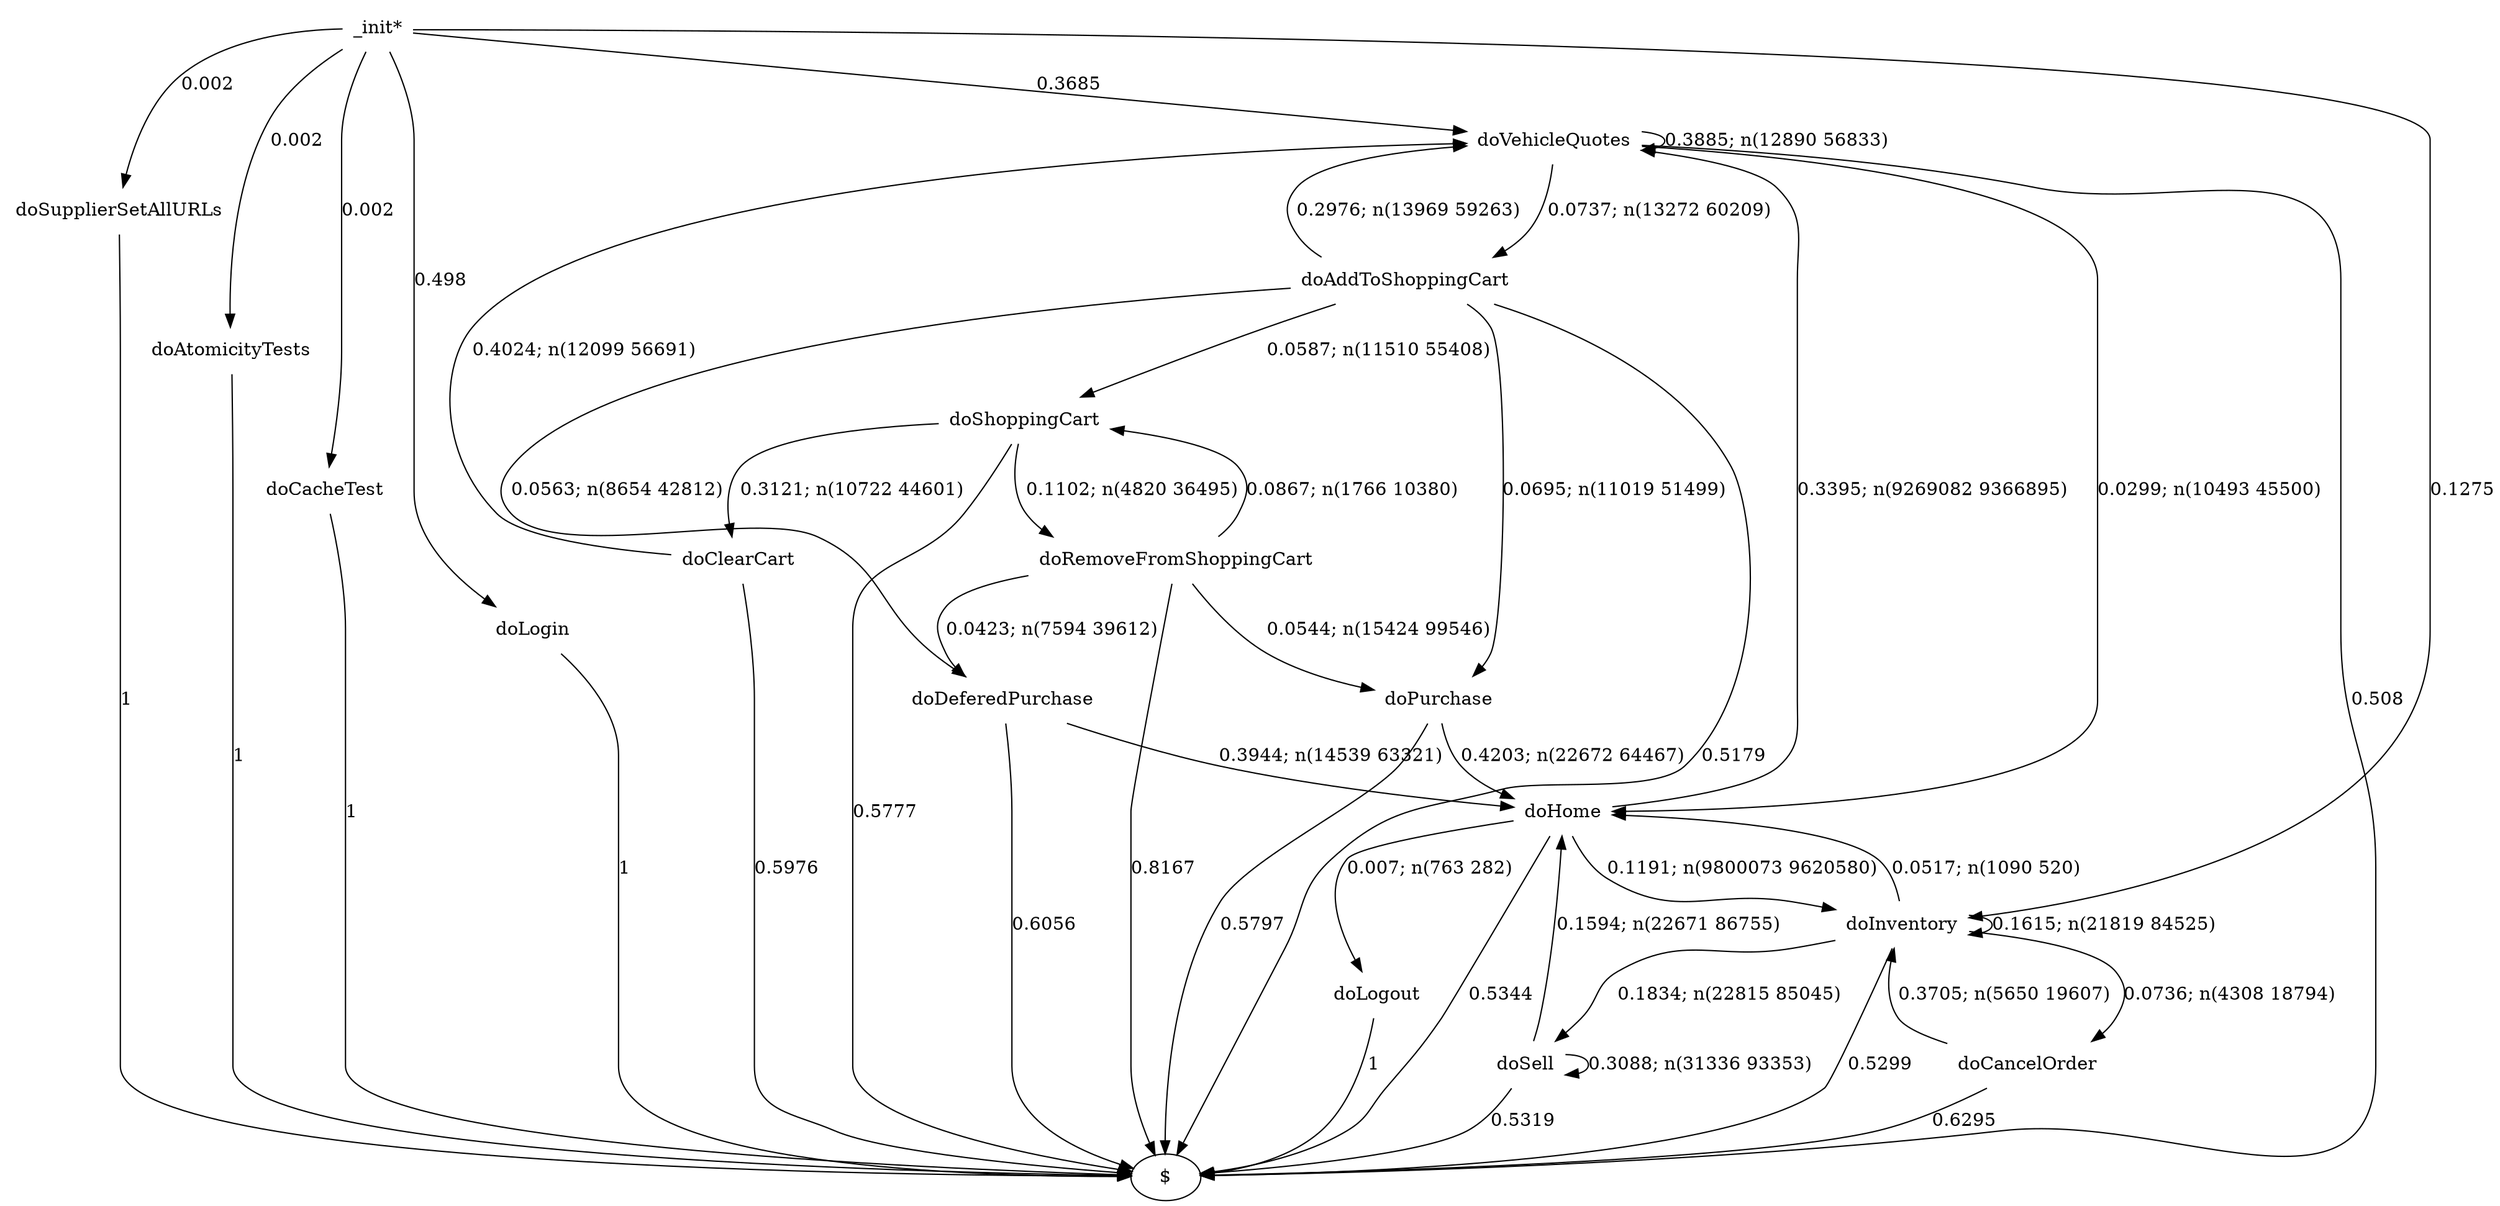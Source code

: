 digraph G {"_init*" [label="_init*",shape=none];"doSupplierSetAllURLs" [label="doSupplierSetAllURLs",shape=none];"doAtomicityTests" [label="doAtomicityTests",shape=none];"doCacheTest" [label="doCacheTest",shape=none];"doLogin" [label="doLogin",shape=none];"doVehicleQuotes" [label="doVehicleQuotes",shape=none];"doAddToShoppingCart" [label="doAddToShoppingCart",shape=none];"doDeferedPurchase" [label="doDeferedPurchase",shape=none];"doHome" [label="doHome",shape=none];"doShoppingCart" [label="doShoppingCart",shape=none];"doClearCart" [label="doClearCart",shape=none];"doPurchase" [label="doPurchase",shape=none];"doInventory" [label="doInventory",shape=none];"doSell" [label="doSell",shape=none];"doLogout" [label="doLogout",shape=none];"doCancelOrder" [label="doCancelOrder",shape=none];"doRemoveFromShoppingCart" [label="doRemoveFromShoppingCart",shape=none];"_init*"->"doSupplierSetAllURLs" [style=solid,label="0.002"];"_init*"->"doAtomicityTests" [style=solid,label="0.002"];"_init*"->"doCacheTest" [style=solid,label="0.002"];"_init*"->"doLogin" [style=solid,label="0.498"];"_init*"->"doVehicleQuotes" [style=solid,label="0.3685"];"_init*"->"doInventory" [style=solid,label="0.1275"];"doSupplierSetAllURLs"->"$" [style=solid,label="1"];"doAtomicityTests"->"$" [style=solid,label="1"];"doCacheTest"->"$" [style=solid,label="1"];"doLogin"->"$" [style=solid,label="1"];"doVehicleQuotes"->"doVehicleQuotes" [style=solid,label="0.3885; n(12890 56833)"];"doVehicleQuotes"->"doAddToShoppingCart" [style=solid,label="0.0737; n(13272 60209)"];"doVehicleQuotes"->"doHome" [style=solid,label="0.0299; n(10493 45500)"];"doVehicleQuotes"->"$" [style=solid,label="0.508"];"doAddToShoppingCart"->"doVehicleQuotes" [style=solid,label="0.2976; n(13969 59263)"];"doAddToShoppingCart"->"doDeferedPurchase" [style=solid,label="0.0563; n(8654 42812)"];"doAddToShoppingCart"->"doShoppingCart" [style=solid,label="0.0587; n(11510 55408)"];"doAddToShoppingCart"->"doPurchase" [style=solid,label="0.0695; n(11019 51499)"];"doAddToShoppingCart"->"$" [style=solid,label="0.5179"];"doDeferedPurchase"->"doHome" [style=solid,label="0.3944; n(14539 63321)"];"doDeferedPurchase"->"$" [style=solid,label="0.6056"];"doHome"->"doVehicleQuotes" [style=solid,label="0.3395; n(9269082 9366895)"];"doHome"->"doInventory" [style=solid,label="0.1191; n(9800073 9620580)"];"doHome"->"doLogout" [style=solid,label="0.007; n(763 282)"];"doHome"->"$" [style=solid,label="0.5344"];"doShoppingCart"->"doClearCart" [style=solid,label="0.3121; n(10722 44601)"];"doShoppingCart"->"doRemoveFromShoppingCart" [style=solid,label="0.1102; n(4820 36495)"];"doShoppingCart"->"$" [style=solid,label="0.5777"];"doClearCart"->"doVehicleQuotes" [style=solid,label="0.4024; n(12099 56691)"];"doClearCart"->"$" [style=solid,label="0.5976"];"doPurchase"->"doHome" [style=solid,label="0.4203; n(22672 64467)"];"doPurchase"->"$" [style=solid,label="0.5797"];"doInventory"->"doHome" [style=solid,label="0.0517; n(1090 520)"];"doInventory"->"doInventory" [style=solid,label="0.1615; n(21819 84525)"];"doInventory"->"doSell" [style=solid,label="0.1834; n(22815 85045)"];"doInventory"->"doCancelOrder" [style=solid,label="0.0736; n(4308 18794)"];"doInventory"->"$" [style=solid,label="0.5299"];"doSell"->"doHome" [style=solid,label="0.1594; n(22671 86755)"];"doSell"->"doSell" [style=solid,label="0.3088; n(31336 93353)"];"doSell"->"$" [style=solid,label="0.5319"];"doLogout"->"$" [style=solid,label="1"];"doCancelOrder"->"doInventory" [style=solid,label="0.3705; n(5650 19607)"];"doCancelOrder"->"$" [style=solid,label="0.6295"];"doRemoveFromShoppingCart"->"doDeferedPurchase" [style=solid,label="0.0423; n(7594 39612)"];"doRemoveFromShoppingCart"->"doShoppingCart" [style=solid,label="0.0867; n(1766 10380)"];"doRemoveFromShoppingCart"->"doPurchase" [style=solid,label="0.0544; n(15424 99546)"];"doRemoveFromShoppingCart"->"$" [style=solid,label="0.8167"];}